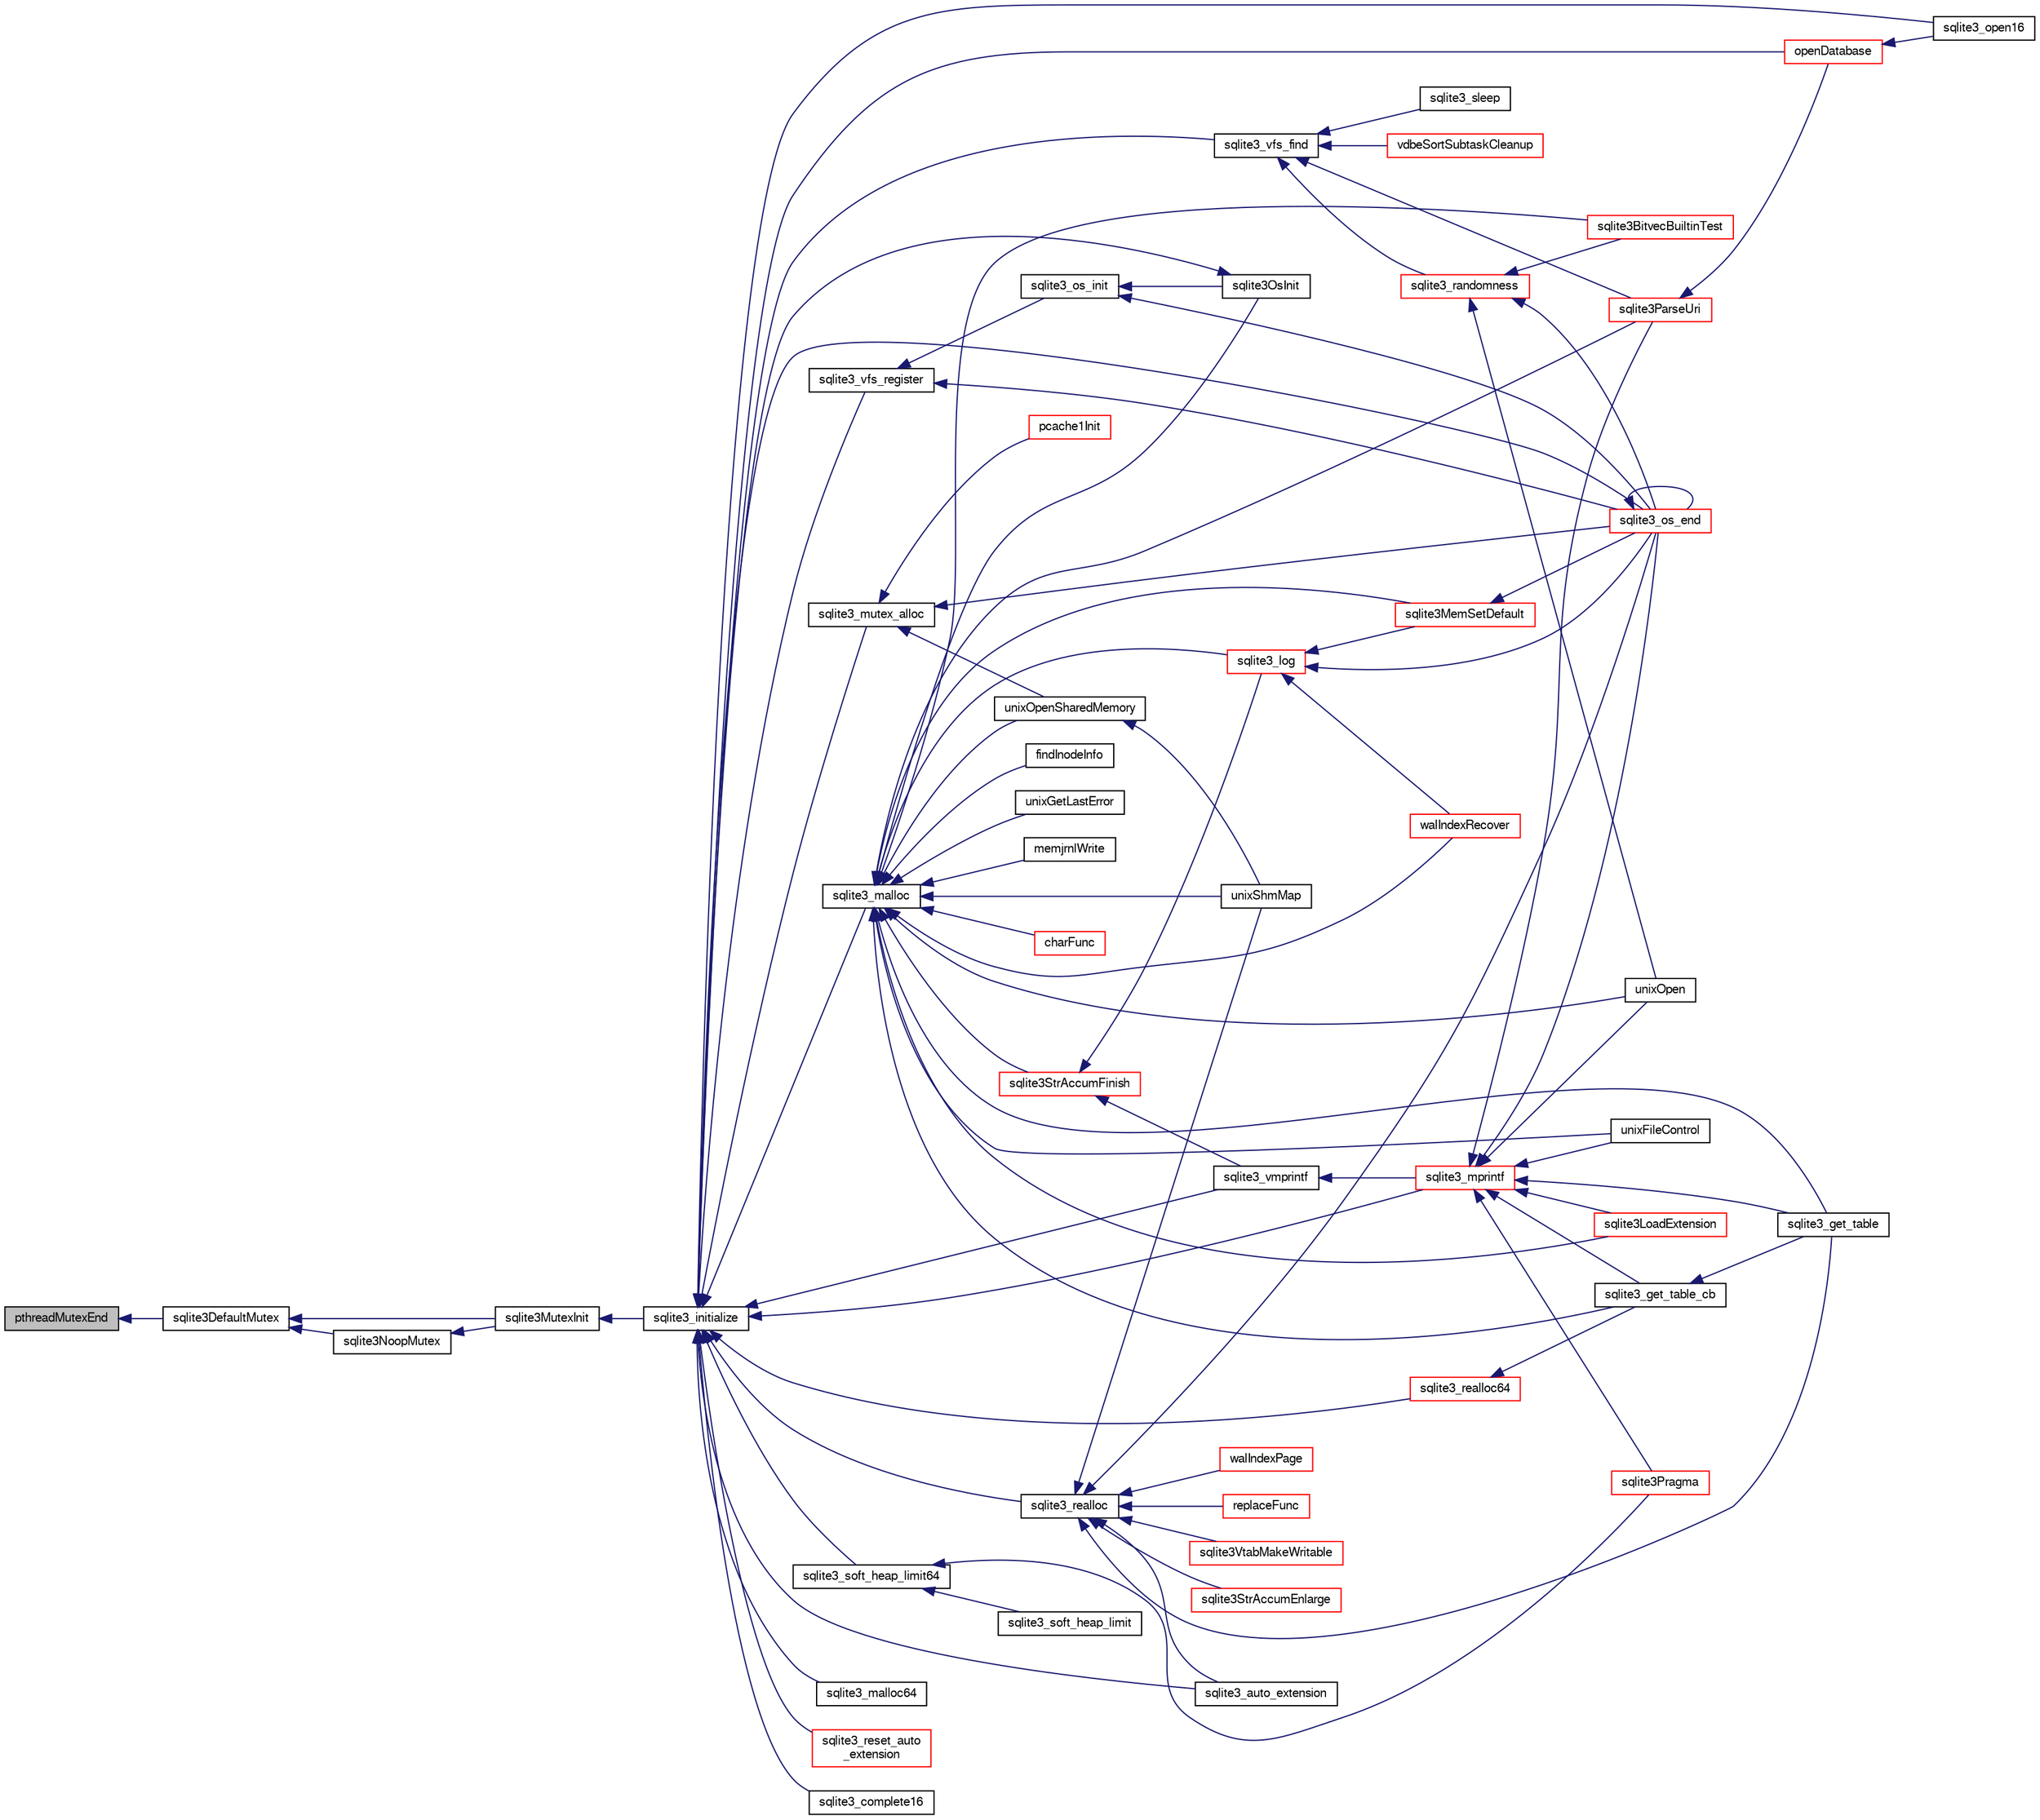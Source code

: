 digraph "pthreadMutexEnd"
{
  edge [fontname="FreeSans",fontsize="10",labelfontname="FreeSans",labelfontsize="10"];
  node [fontname="FreeSans",fontsize="10",shape=record];
  rankdir="LR";
  Node242068 [label="pthreadMutexEnd",height=0.2,width=0.4,color="black", fillcolor="grey75", style="filled", fontcolor="black"];
  Node242068 -> Node242069 [dir="back",color="midnightblue",fontsize="10",style="solid",fontname="FreeSans"];
  Node242069 [label="sqlite3DefaultMutex",height=0.2,width=0.4,color="black", fillcolor="white", style="filled",URL="$sqlite3_8c.html#ac895a71e325f9b2f9b862f737c17aca8"];
  Node242069 -> Node242070 [dir="back",color="midnightblue",fontsize="10",style="solid",fontname="FreeSans"];
  Node242070 [label="sqlite3MutexInit",height=0.2,width=0.4,color="black", fillcolor="white", style="filled",URL="$sqlite3_8c.html#a7906afcdd1cdb3d0007eb932398a1158"];
  Node242070 -> Node242071 [dir="back",color="midnightblue",fontsize="10",style="solid",fontname="FreeSans"];
  Node242071 [label="sqlite3_initialize",height=0.2,width=0.4,color="black", fillcolor="white", style="filled",URL="$sqlite3_8h.html#ab0c0ee2d5d4cf8b28e9572296a8861df"];
  Node242071 -> Node242072 [dir="back",color="midnightblue",fontsize="10",style="solid",fontname="FreeSans"];
  Node242072 [label="sqlite3_vfs_find",height=0.2,width=0.4,color="black", fillcolor="white", style="filled",URL="$sqlite3_8h.html#ac201a26de3dfa1d6deb8069eb8d95627"];
  Node242072 -> Node242073 [dir="back",color="midnightblue",fontsize="10",style="solid",fontname="FreeSans"];
  Node242073 [label="sqlite3_randomness",height=0.2,width=0.4,color="red", fillcolor="white", style="filled",URL="$sqlite3_8h.html#aa452ad88657d4606e137b09c4e9315c7"];
  Node242073 -> Node242077 [dir="back",color="midnightblue",fontsize="10",style="solid",fontname="FreeSans"];
  Node242077 [label="unixOpen",height=0.2,width=0.4,color="black", fillcolor="white", style="filled",URL="$sqlite3_8c.html#a8ed5efc47b6e14f7805cd1bb9b215775"];
  Node242073 -> Node242078 [dir="back",color="midnightblue",fontsize="10",style="solid",fontname="FreeSans"];
  Node242078 [label="sqlite3_os_end",height=0.2,width=0.4,color="red", fillcolor="white", style="filled",URL="$sqlite3_8h.html#a2288c95881ecca13d994e42b6a958906"];
  Node242078 -> Node242078 [dir="back",color="midnightblue",fontsize="10",style="solid",fontname="FreeSans"];
  Node242073 -> Node242080 [dir="back",color="midnightblue",fontsize="10",style="solid",fontname="FreeSans"];
  Node242080 [label="sqlite3BitvecBuiltinTest",height=0.2,width=0.4,color="red", fillcolor="white", style="filled",URL="$sqlite3_8c.html#a9b4e3e921ce1ede6f10a9106c034ff9b"];
  Node242072 -> Node242477 [dir="back",color="midnightblue",fontsize="10",style="solid",fontname="FreeSans"];
  Node242477 [label="vdbeSortSubtaskCleanup",height=0.2,width=0.4,color="red", fillcolor="white", style="filled",URL="$sqlite3_8c.html#abc8ce4c3ef58cc10f5b27642aab32b30"];
  Node242072 -> Node242480 [dir="back",color="midnightblue",fontsize="10",style="solid",fontname="FreeSans"];
  Node242480 [label="sqlite3ParseUri",height=0.2,width=0.4,color="red", fillcolor="white", style="filled",URL="$sqlite3_8c.html#aaa912f29a67460d8b2186c97056e8767"];
  Node242480 -> Node242322 [dir="back",color="midnightblue",fontsize="10",style="solid",fontname="FreeSans"];
  Node242322 [label="openDatabase",height=0.2,width=0.4,color="red", fillcolor="white", style="filled",URL="$sqlite3_8c.html#a6a9c3bc3a64234e863413f41db473758"];
  Node242322 -> Node242325 [dir="back",color="midnightblue",fontsize="10",style="solid",fontname="FreeSans"];
  Node242325 [label="sqlite3_open16",height=0.2,width=0.4,color="black", fillcolor="white", style="filled",URL="$sqlite3_8h.html#adbc401bb96713f32e553db32f6f3ca33"];
  Node242072 -> Node242481 [dir="back",color="midnightblue",fontsize="10",style="solid",fontname="FreeSans"];
  Node242481 [label="sqlite3_sleep",height=0.2,width=0.4,color="black", fillcolor="white", style="filled",URL="$sqlite3_8h.html#ad0c133ddbbecb6433f3c6ebef8966efa"];
  Node242071 -> Node242482 [dir="back",color="midnightblue",fontsize="10",style="solid",fontname="FreeSans"];
  Node242482 [label="sqlite3_vfs_register",height=0.2,width=0.4,color="black", fillcolor="white", style="filled",URL="$sqlite3_8h.html#a7184b289ccd4c4c7200589137d88c4ae"];
  Node242482 -> Node242483 [dir="back",color="midnightblue",fontsize="10",style="solid",fontname="FreeSans"];
  Node242483 [label="sqlite3_os_init",height=0.2,width=0.4,color="black", fillcolor="white", style="filled",URL="$sqlite3_8h.html#acebc2290d00a32d3afe2361f2979038b"];
  Node242483 -> Node242484 [dir="back",color="midnightblue",fontsize="10",style="solid",fontname="FreeSans"];
  Node242484 [label="sqlite3OsInit",height=0.2,width=0.4,color="black", fillcolor="white", style="filled",URL="$sqlite3_8c.html#afeaa886fe1ca086a30fd278b1d069762"];
  Node242484 -> Node242071 [dir="back",color="midnightblue",fontsize="10",style="solid",fontname="FreeSans"];
  Node242483 -> Node242078 [dir="back",color="midnightblue",fontsize="10",style="solid",fontname="FreeSans"];
  Node242482 -> Node242078 [dir="back",color="midnightblue",fontsize="10",style="solid",fontname="FreeSans"];
  Node242071 -> Node242485 [dir="back",color="midnightblue",fontsize="10",style="solid",fontname="FreeSans"];
  Node242485 [label="sqlite3_mutex_alloc",height=0.2,width=0.4,color="black", fillcolor="white", style="filled",URL="$sqlite3_8h.html#aa3f89418cd18e99596435c958b29b650"];
  Node242485 -> Node242486 [dir="back",color="midnightblue",fontsize="10",style="solid",fontname="FreeSans"];
  Node242486 [label="unixOpenSharedMemory",height=0.2,width=0.4,color="black", fillcolor="white", style="filled",URL="$sqlite3_8c.html#a30775afa2e08ca6ddc7853326afed7c7"];
  Node242486 -> Node242487 [dir="back",color="midnightblue",fontsize="10",style="solid",fontname="FreeSans"];
  Node242487 [label="unixShmMap",height=0.2,width=0.4,color="black", fillcolor="white", style="filled",URL="$sqlite3_8c.html#aeaa77f0ab08a4f4ee5f86e8c9727e974"];
  Node242485 -> Node242078 [dir="back",color="midnightblue",fontsize="10",style="solid",fontname="FreeSans"];
  Node242485 -> Node242488 [dir="back",color="midnightblue",fontsize="10",style="solid",fontname="FreeSans"];
  Node242488 [label="pcache1Init",height=0.2,width=0.4,color="red", fillcolor="white", style="filled",URL="$sqlite3_8c.html#a05e9c1daf3dd812db1d769b69b20e069"];
  Node242071 -> Node242558 [dir="back",color="midnightblue",fontsize="10",style="solid",fontname="FreeSans"];
  Node242558 [label="sqlite3_soft_heap_limit64",height=0.2,width=0.4,color="black", fillcolor="white", style="filled",URL="$sqlite3_8h.html#ab37b3a4d1652e3acb2c43d1252e6b852"];
  Node242558 -> Node242559 [dir="back",color="midnightblue",fontsize="10",style="solid",fontname="FreeSans"];
  Node242559 [label="sqlite3_soft_heap_limit",height=0.2,width=0.4,color="black", fillcolor="white", style="filled",URL="$sqlite3_8h.html#a18c3472581de3072201723e798524fdc"];
  Node242558 -> Node242165 [dir="back",color="midnightblue",fontsize="10",style="solid",fontname="FreeSans"];
  Node242165 [label="sqlite3Pragma",height=0.2,width=0.4,color="red", fillcolor="white", style="filled",URL="$sqlite3_8c.html#a111391370f58f8e6a6eca51fd34d62ed"];
  Node242071 -> Node242560 [dir="back",color="midnightblue",fontsize="10",style="solid",fontname="FreeSans"];
  Node242560 [label="sqlite3_malloc",height=0.2,width=0.4,color="black", fillcolor="white", style="filled",URL="$sqlite3_8h.html#a510e31845345737f17d86ce0b2328356"];
  Node242560 -> Node242484 [dir="back",color="midnightblue",fontsize="10",style="solid",fontname="FreeSans"];
  Node242560 -> Node242556 [dir="back",color="midnightblue",fontsize="10",style="solid",fontname="FreeSans"];
  Node242556 [label="sqlite3MemSetDefault",height=0.2,width=0.4,color="red", fillcolor="white", style="filled",URL="$sqlite3_8c.html#a162fbfd727e92c5f8f72625b5ff62549"];
  Node242556 -> Node242078 [dir="back",color="midnightblue",fontsize="10",style="solid",fontname="FreeSans"];
  Node242560 -> Node242561 [dir="back",color="midnightblue",fontsize="10",style="solid",fontname="FreeSans"];
  Node242561 [label="sqlite3StrAccumFinish",height=0.2,width=0.4,color="red", fillcolor="white", style="filled",URL="$sqlite3_8c.html#adb7f26b10ac1b847db6f000ef4c2e2ba"];
  Node242561 -> Node242635 [dir="back",color="midnightblue",fontsize="10",style="solid",fontname="FreeSans"];
  Node242635 [label="sqlite3_vmprintf",height=0.2,width=0.4,color="black", fillcolor="white", style="filled",URL="$sqlite3_8h.html#ac240de67ddf003828f16a6d9dd3fa3ca"];
  Node242635 -> Node242636 [dir="back",color="midnightblue",fontsize="10",style="solid",fontname="FreeSans"];
  Node242636 [label="sqlite3_mprintf",height=0.2,width=0.4,color="red", fillcolor="white", style="filled",URL="$sqlite3_8h.html#a9533933e57f7ccbb48c32041ce3a8862"];
  Node242636 -> Node242076 [dir="back",color="midnightblue",fontsize="10",style="solid",fontname="FreeSans"];
  Node242076 [label="unixFileControl",height=0.2,width=0.4,color="black", fillcolor="white", style="filled",URL="$sqlite3_8c.html#ad71f213fa385cc58f307cefd953c03ae"];
  Node242636 -> Node242077 [dir="back",color="midnightblue",fontsize="10",style="solid",fontname="FreeSans"];
  Node242636 -> Node242078 [dir="back",color="midnightblue",fontsize="10",style="solid",fontname="FreeSans"];
  Node242636 -> Node242639 [dir="back",color="midnightblue",fontsize="10",style="solid",fontname="FreeSans"];
  Node242639 [label="sqlite3LoadExtension",height=0.2,width=0.4,color="red", fillcolor="white", style="filled",URL="$sqlite3_8c.html#a3b46232455de4779a67c63b2c9004245"];
  Node242636 -> Node242165 [dir="back",color="midnightblue",fontsize="10",style="solid",fontname="FreeSans"];
  Node242636 -> Node242642 [dir="back",color="midnightblue",fontsize="10",style="solid",fontname="FreeSans"];
  Node242642 [label="sqlite3_get_table_cb",height=0.2,width=0.4,color="black", fillcolor="white", style="filled",URL="$sqlite3_8c.html#a1dbaba1b543953c0dade97357c5866b1"];
  Node242642 -> Node242281 [dir="back",color="midnightblue",fontsize="10",style="solid",fontname="FreeSans"];
  Node242281 [label="sqlite3_get_table",height=0.2,width=0.4,color="black", fillcolor="white", style="filled",URL="$sqlite3_8h.html#a5effeac4e12df57beaa35c5be1f61579"];
  Node242636 -> Node242281 [dir="back",color="midnightblue",fontsize="10",style="solid",fontname="FreeSans"];
  Node242636 -> Node242480 [dir="back",color="midnightblue",fontsize="10",style="solid",fontname="FreeSans"];
  Node242561 -> Node242746 [dir="back",color="midnightblue",fontsize="10",style="solid",fontname="FreeSans"];
  Node242746 [label="sqlite3_log",height=0.2,width=0.4,color="red", fillcolor="white", style="filled",URL="$sqlite3_8h.html#a298c9699bf9c143662c6b1fec4b2dc3b"];
  Node242746 -> Node242556 [dir="back",color="midnightblue",fontsize="10",style="solid",fontname="FreeSans"];
  Node242746 -> Node242078 [dir="back",color="midnightblue",fontsize="10",style="solid",fontname="FreeSans"];
  Node242746 -> Node242674 [dir="back",color="midnightblue",fontsize="10",style="solid",fontname="FreeSans"];
  Node242674 [label="walIndexRecover",height=0.2,width=0.4,color="red", fillcolor="white", style="filled",URL="$sqlite3_8c.html#ab4ee99f3710323acbeb6c495dd18d205"];
  Node242560 -> Node242746 [dir="back",color="midnightblue",fontsize="10",style="solid",fontname="FreeSans"];
  Node242560 -> Node242825 [dir="back",color="midnightblue",fontsize="10",style="solid",fontname="FreeSans"];
  Node242825 [label="findInodeInfo",height=0.2,width=0.4,color="black", fillcolor="white", style="filled",URL="$sqlite3_8c.html#ac92c39062e69a79c4a62dfd55242c782"];
  Node242560 -> Node242076 [dir="back",color="midnightblue",fontsize="10",style="solid",fontname="FreeSans"];
  Node242560 -> Node242486 [dir="back",color="midnightblue",fontsize="10",style="solid",fontname="FreeSans"];
  Node242560 -> Node242487 [dir="back",color="midnightblue",fontsize="10",style="solid",fontname="FreeSans"];
  Node242560 -> Node242077 [dir="back",color="midnightblue",fontsize="10",style="solid",fontname="FreeSans"];
  Node242560 -> Node242657 [dir="back",color="midnightblue",fontsize="10",style="solid",fontname="FreeSans"];
  Node242657 [label="unixGetLastError",height=0.2,width=0.4,color="black", fillcolor="white", style="filled",URL="$sqlite3_8c.html#aed1e42f49d74b419c3c85b559dd61240"];
  Node242560 -> Node242080 [dir="back",color="midnightblue",fontsize="10",style="solid",fontname="FreeSans"];
  Node242560 -> Node242674 [dir="back",color="midnightblue",fontsize="10",style="solid",fontname="FreeSans"];
  Node242560 -> Node242826 [dir="back",color="midnightblue",fontsize="10",style="solid",fontname="FreeSans"];
  Node242826 [label="memjrnlWrite",height=0.2,width=0.4,color="black", fillcolor="white", style="filled",URL="$sqlite3_8c.html#af8bd7d5d7eafce5542f8de300a120c47"];
  Node242560 -> Node242827 [dir="back",color="midnightblue",fontsize="10",style="solid",fontname="FreeSans"];
  Node242827 [label="charFunc",height=0.2,width=0.4,color="red", fillcolor="white", style="filled",URL="$sqlite3_8c.html#ab9b72ce47fcea3c3b92e816435a0fd91"];
  Node242560 -> Node242639 [dir="back",color="midnightblue",fontsize="10",style="solid",fontname="FreeSans"];
  Node242560 -> Node242642 [dir="back",color="midnightblue",fontsize="10",style="solid",fontname="FreeSans"];
  Node242560 -> Node242281 [dir="back",color="midnightblue",fontsize="10",style="solid",fontname="FreeSans"];
  Node242560 -> Node242480 [dir="back",color="midnightblue",fontsize="10",style="solid",fontname="FreeSans"];
  Node242071 -> Node242828 [dir="back",color="midnightblue",fontsize="10",style="solid",fontname="FreeSans"];
  Node242828 [label="sqlite3_malloc64",height=0.2,width=0.4,color="black", fillcolor="white", style="filled",URL="$sqlite3_8h.html#a12b7ee85e539ea28c130c5c75b96a82a"];
  Node242071 -> Node242829 [dir="back",color="midnightblue",fontsize="10",style="solid",fontname="FreeSans"];
  Node242829 [label="sqlite3_realloc",height=0.2,width=0.4,color="black", fillcolor="white", style="filled",URL="$sqlite3_8h.html#a627f0eeface58024ef47403d8cc76b35"];
  Node242829 -> Node242830 [dir="back",color="midnightblue",fontsize="10",style="solid",fontname="FreeSans"];
  Node242830 [label="sqlite3StrAccumEnlarge",height=0.2,width=0.4,color="red", fillcolor="white", style="filled",URL="$sqlite3_8c.html#a38976500a97c69d65086eeccca82dd96"];
  Node242829 -> Node242487 [dir="back",color="midnightblue",fontsize="10",style="solid",fontname="FreeSans"];
  Node242829 -> Node242078 [dir="back",color="midnightblue",fontsize="10",style="solid",fontname="FreeSans"];
  Node242829 -> Node242836 [dir="back",color="midnightblue",fontsize="10",style="solid",fontname="FreeSans"];
  Node242836 [label="walIndexPage",height=0.2,width=0.4,color="red", fillcolor="white", style="filled",URL="$sqlite3_8c.html#affd3251fd1aa1218170d421177256e24"];
  Node242829 -> Node242699 [dir="back",color="midnightblue",fontsize="10",style="solid",fontname="FreeSans"];
  Node242699 [label="replaceFunc",height=0.2,width=0.4,color="red", fillcolor="white", style="filled",URL="$sqlite3_8c.html#a752b98a7c55d204c397a4902b49b1ce4"];
  Node242829 -> Node242845 [dir="back",color="midnightblue",fontsize="10",style="solid",fontname="FreeSans"];
  Node242845 [label="sqlite3_auto_extension",height=0.2,width=0.4,color="black", fillcolor="white", style="filled",URL="$sqlite3_8h.html#a85a95b45e94f6bcd52aa39b6acdb36d7"];
  Node242829 -> Node242281 [dir="back",color="midnightblue",fontsize="10",style="solid",fontname="FreeSans"];
  Node242829 -> Node242846 [dir="back",color="midnightblue",fontsize="10",style="solid",fontname="FreeSans"];
  Node242846 [label="sqlite3VtabMakeWritable",height=0.2,width=0.4,color="red", fillcolor="white", style="filled",URL="$sqlite3_8c.html#a58c646608238d2619371c3e8b6bc0d86"];
  Node242071 -> Node242847 [dir="back",color="midnightblue",fontsize="10",style="solid",fontname="FreeSans"];
  Node242847 [label="sqlite3_realloc64",height=0.2,width=0.4,color="red", fillcolor="white", style="filled",URL="$sqlite3_8h.html#afe88c85e9f864a3fd92941cad197245d"];
  Node242847 -> Node242642 [dir="back",color="midnightblue",fontsize="10",style="solid",fontname="FreeSans"];
  Node242071 -> Node242635 [dir="back",color="midnightblue",fontsize="10",style="solid",fontname="FreeSans"];
  Node242071 -> Node242636 [dir="back",color="midnightblue",fontsize="10",style="solid",fontname="FreeSans"];
  Node242071 -> Node242078 [dir="back",color="midnightblue",fontsize="10",style="solid",fontname="FreeSans"];
  Node242071 -> Node242845 [dir="back",color="midnightblue",fontsize="10",style="solid",fontname="FreeSans"];
  Node242071 -> Node242947 [dir="back",color="midnightblue",fontsize="10",style="solid",fontname="FreeSans"];
  Node242947 [label="sqlite3_reset_auto\l_extension",height=0.2,width=0.4,color="red", fillcolor="white", style="filled",URL="$sqlite3_8h.html#ac33f4064ae6690cada7bdc89e8153ffc"];
  Node242071 -> Node242812 [dir="back",color="midnightblue",fontsize="10",style="solid",fontname="FreeSans"];
  Node242812 [label="sqlite3_complete16",height=0.2,width=0.4,color="black", fillcolor="white", style="filled",URL="$sqlite3_8h.html#a3260341c2ef82787acca48414a1d03a1"];
  Node242071 -> Node242322 [dir="back",color="midnightblue",fontsize="10",style="solid",fontname="FreeSans"];
  Node242071 -> Node242325 [dir="back",color="midnightblue",fontsize="10",style="solid",fontname="FreeSans"];
  Node242069 -> Node242948 [dir="back",color="midnightblue",fontsize="10",style="solid",fontname="FreeSans"];
  Node242948 [label="sqlite3NoopMutex",height=0.2,width=0.4,color="black", fillcolor="white", style="filled",URL="$sqlite3_8c.html#a09742cde9ef371d94f8201d2cdb543e4"];
  Node242948 -> Node242070 [dir="back",color="midnightblue",fontsize="10",style="solid",fontname="FreeSans"];
}
